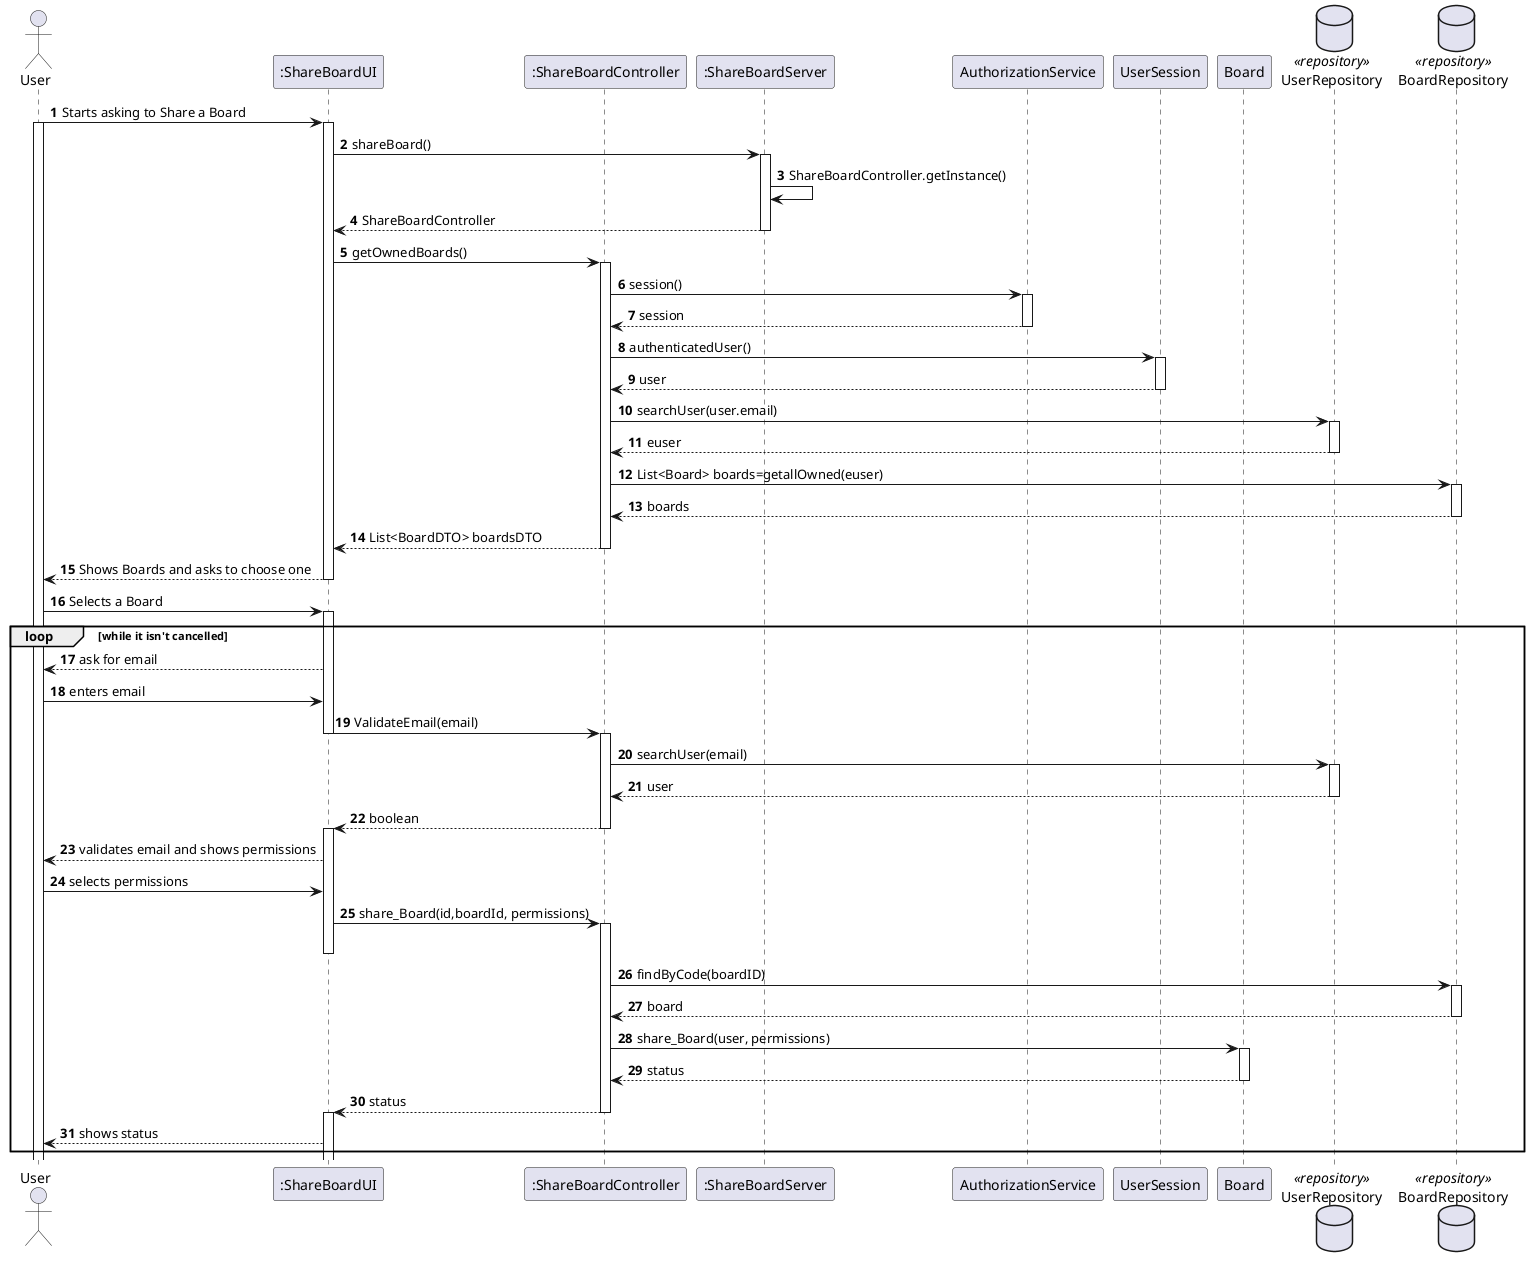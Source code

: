 @startuml
'https://plantuml.com/sequence-diagram

autonumber

Actor User as USR

participant ":ShareBoardUI" as UI
participant ":ShareBoardController" as Con
participant ":ShareBoardServer" as SBS
participant "AuthorizationService" as AUTHZ
participant "UserSession" as USS
participant "Board" as BOA
database "UserRepository" as URR <<repository>>

database BoardRepository as BRD <<repository>>

USR -> UI : Starts asking to Share a Board
activate USR
activate UI
UI->SBS : shareBoard()
activate SBS
SBS->SBS:ShareBoardController.getInstance()
SBS-->UI : ShareBoardController
deactivate SBS
UI-> Con : getOwnedBoards()
activate Con

Con->AUTHZ : session()
 activate AUTHZ
 AUTHZ --> Con: session
 deactivate AUTHZ

 Con -> USS: authenticatedUser()
 activate USS
 USS --> Con: user
 deactivate USS
 Con->URR:searchUser(user.email)
 activate URR
 URR-->Con: euser
 deactivate URR

Con->BRD<<Repository>>: List<Board> boards=getallOwned(euser)
activate BRD

BRD-->Con : boards
deactivate BRD

Con-->UI: List<BoardDTO> boardsDTO
deactivate Con

UI--> USR : Shows Boards and asks to choose one
deactivate UI
USR->UI : Selects a Board
activate UI
loop while it isn't cancelled
UI-->USR : ask for email
USR->UI : enters email

UI->Con : ValidateEmail(email)
deactivate UI
activate Con

Con->URR<<Repository>> :searchUser(email)
activate URR
URR-->Con : user
deactivate URR

Con-->UI : boolean
deactivate Con
activate UI

UI-->USR : validates email and shows permissions
USR->UI : selects permissions

UI->Con : share_Board(id,boardId, permissions)
activate Con
deactivate UI

Con->BRD<<Repository>> :findByCode(boardID)
activate BRD
BRD-->Con : board
deactivate BRD

Con->BOA : share_Board(user, permissions)
activate BOA
BOA-->Con : status
deactivate BOA
Con-->UI : status
deactivate Con
activate UI
UI-->USR : shows status
end loop
@enduml